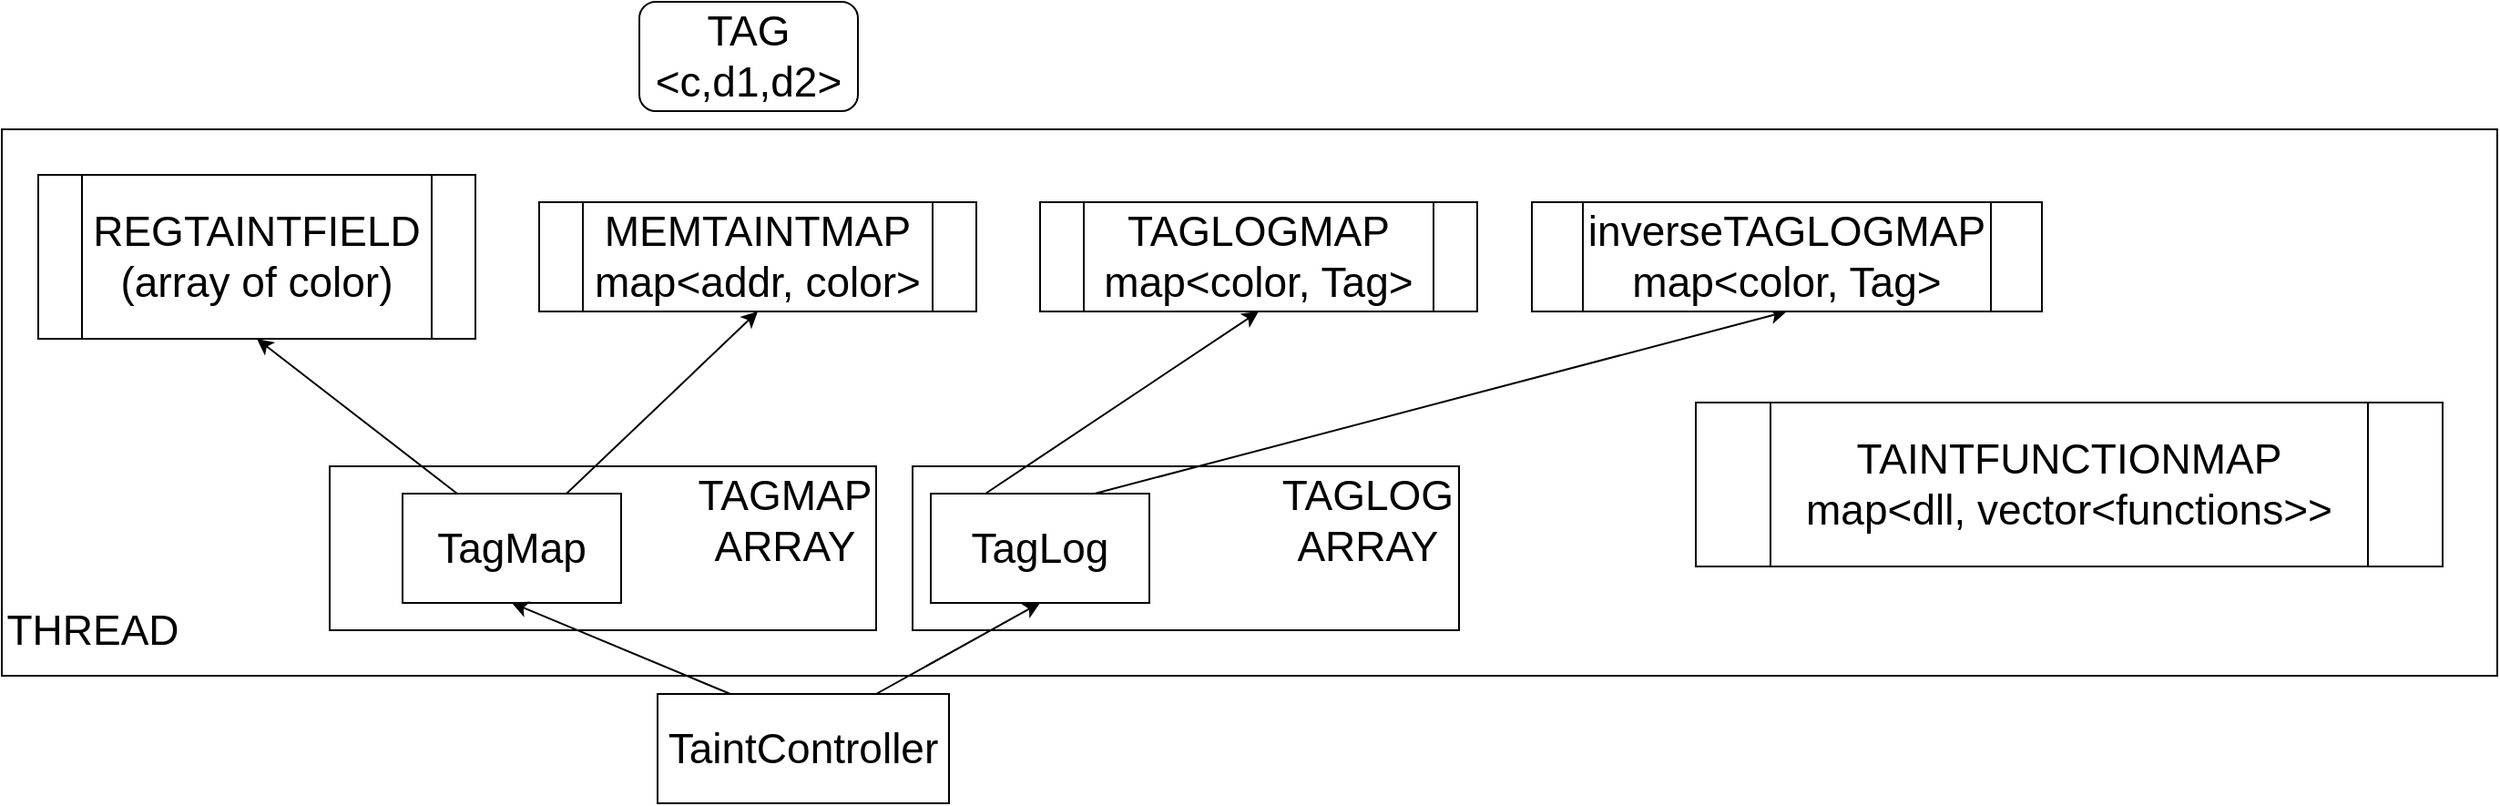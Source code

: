 <mxfile version="20.6.2" type="device"><diagram id="KaeQZPwssiyoW7wXaPUD" name="Page-1"><mxGraphModel dx="1205" dy="1820" grid="1" gridSize="10" guides="1" tooltips="1" connect="1" arrows="1" fold="1" page="1" pageScale="1" pageWidth="850" pageHeight="1100" math="0" shadow="0"><root><mxCell id="0"/><mxCell id="1" parent="0"/><mxCell id="OKOptYt14x_D6HCjKGRz-21" value="" style="rounded=0;whiteSpace=wrap;html=1;fontSize=23;" parent="1" vertex="1"><mxGeometry x="10" y="30" width="1370" height="300" as="geometry"/></mxCell><mxCell id="OKOptYt14x_D6HCjKGRz-19" value="" style="rounded=0;whiteSpace=wrap;html=1;fontSize=23;" parent="1" vertex="1"><mxGeometry x="510" y="215" width="300" height="90" as="geometry"/></mxCell><mxCell id="OKOptYt14x_D6HCjKGRz-16" value="" style="rounded=0;whiteSpace=wrap;html=1;fontSize=23;" parent="1" vertex="1"><mxGeometry x="190" y="215" width="300" height="90" as="geometry"/></mxCell><mxCell id="OKOptYt14x_D6HCjKGRz-3" value="MEMTAINTMAP&lt;br&gt;map&amp;lt;addr, color&amp;gt;" style="shape=process;whiteSpace=wrap;html=1;backgroundOutline=1;fontSize=23;" parent="1" vertex="1"><mxGeometry x="305" y="70" width="240" height="60" as="geometry"/></mxCell><mxCell id="OKOptYt14x_D6HCjKGRz-4" value="TAGLOGMAP&lt;br&gt;map&amp;lt;color, Tag&amp;gt;" style="shape=process;whiteSpace=wrap;html=1;backgroundOutline=1;fontSize=23;" parent="1" vertex="1"><mxGeometry x="580" y="70" width="240" height="60" as="geometry"/></mxCell><mxCell id="OKOptYt14x_D6HCjKGRz-5" value="TAG&lt;br&gt;&amp;lt;c,d1,d2&amp;gt;" style="rounded=1;whiteSpace=wrap;html=1;fontSize=23;" parent="1" vertex="1"><mxGeometry x="360" y="-40" width="120" height="60" as="geometry"/></mxCell><mxCell id="OKOptYt14x_D6HCjKGRz-8" style="rounded=0;orthogonalLoop=1;jettySize=auto;html=1;exitX=0.25;exitY=0;exitDx=0;exitDy=0;entryX=0.5;entryY=1;entryDx=0;entryDy=0;fontSize=23;" parent="1" source="OKOptYt14x_D6HCjKGRz-6" target="OKOptYt14x_D6HCjKGRz-7" edge="1"><mxGeometry relative="1" as="geometry"/></mxCell><mxCell id="OKOptYt14x_D6HCjKGRz-9" style="edgeStyle=none;rounded=0;orthogonalLoop=1;jettySize=auto;html=1;exitX=0.75;exitY=0;exitDx=0;exitDy=0;entryX=0.5;entryY=1;entryDx=0;entryDy=0;fontSize=23;" parent="1" source="OKOptYt14x_D6HCjKGRz-6" target="OKOptYt14x_D6HCjKGRz-3" edge="1"><mxGeometry relative="1" as="geometry"/></mxCell><mxCell id="OKOptYt14x_D6HCjKGRz-6" value="TagMap" style="rounded=0;whiteSpace=wrap;html=1;fontSize=23;" parent="1" vertex="1"><mxGeometry x="230" y="230" width="120" height="60" as="geometry"/></mxCell><mxCell id="OKOptYt14x_D6HCjKGRz-7" value="&lt;div&gt;&lt;br&gt;&lt;/div&gt;&lt;div&gt;REGTAINTFIELD&lt;/div&gt;&lt;div&gt;(array of color)&lt;/div&gt;&lt;div&gt;&lt;br&gt;&lt;/div&gt;" style="shape=process;whiteSpace=wrap;html=1;backgroundOutline=1;fontSize=23;" parent="1" vertex="1"><mxGeometry x="30" y="55" width="240" height="90" as="geometry"/></mxCell><mxCell id="OKOptYt14x_D6HCjKGRz-11" style="edgeStyle=none;rounded=0;orthogonalLoop=1;jettySize=auto;html=1;exitX=0.25;exitY=0;exitDx=0;exitDy=0;entryX=0.5;entryY=1;entryDx=0;entryDy=0;fontSize=23;" parent="1" source="OKOptYt14x_D6HCjKGRz-10" target="OKOptYt14x_D6HCjKGRz-4" edge="1"><mxGeometry relative="1" as="geometry"/></mxCell><mxCell id="e8UcY51B5evehU6Ei9_c-3" style="rounded=0;orthogonalLoop=1;jettySize=auto;html=1;exitX=0.75;exitY=0;exitDx=0;exitDy=0;entryX=0.5;entryY=1;entryDx=0;entryDy=0;" edge="1" parent="1" source="OKOptYt14x_D6HCjKGRz-10" target="e8UcY51B5evehU6Ei9_c-1"><mxGeometry relative="1" as="geometry"/></mxCell><mxCell id="OKOptYt14x_D6HCjKGRz-10" value="TagLog" style="rounded=0;whiteSpace=wrap;html=1;fontSize=23;" parent="1" vertex="1"><mxGeometry x="520" y="230" width="120" height="60" as="geometry"/></mxCell><mxCell id="OKOptYt14x_D6HCjKGRz-14" style="edgeStyle=none;rounded=0;orthogonalLoop=1;jettySize=auto;html=1;exitX=0.25;exitY=0;exitDx=0;exitDy=0;entryX=0.5;entryY=1;entryDx=0;entryDy=0;fontSize=23;" parent="1" source="OKOptYt14x_D6HCjKGRz-12" target="OKOptYt14x_D6HCjKGRz-6" edge="1"><mxGeometry relative="1" as="geometry"/></mxCell><mxCell id="OKOptYt14x_D6HCjKGRz-15" style="edgeStyle=none;rounded=0;orthogonalLoop=1;jettySize=auto;html=1;exitX=0.75;exitY=0;exitDx=0;exitDy=0;entryX=0.5;entryY=1;entryDx=0;entryDy=0;fontSize=23;" parent="1" source="OKOptYt14x_D6HCjKGRz-12" target="OKOptYt14x_D6HCjKGRz-10" edge="1"><mxGeometry relative="1" as="geometry"/></mxCell><mxCell id="OKOptYt14x_D6HCjKGRz-12" value="TaintController" style="rounded=0;whiteSpace=wrap;html=1;fontSize=23;" parent="1" vertex="1"><mxGeometry x="370" y="340" width="160" height="60" as="geometry"/></mxCell><mxCell id="OKOptYt14x_D6HCjKGRz-17" value="TAGMAP&lt;br&gt;ARRAY" style="text;html=1;strokeColor=none;fillColor=none;align=center;verticalAlign=middle;whiteSpace=wrap;rounded=0;fontSize=23;" parent="1" vertex="1"><mxGeometry x="410" y="230" width="60" height="30" as="geometry"/></mxCell><mxCell id="OKOptYt14x_D6HCjKGRz-20" value="TAGLOG&lt;br&gt;ARRAY" style="text;html=1;strokeColor=none;fillColor=none;align=center;verticalAlign=middle;whiteSpace=wrap;rounded=0;fontSize=23;" parent="1" vertex="1"><mxGeometry x="730" y="230" width="60" height="30" as="geometry"/></mxCell><mxCell id="OKOptYt14x_D6HCjKGRz-22" value="THREAD" style="text;html=1;strokeColor=none;fillColor=none;align=center;verticalAlign=middle;whiteSpace=wrap;rounded=0;fontSize=23;" parent="1" vertex="1"><mxGeometry x="30" y="290" width="60" height="30" as="geometry"/></mxCell><mxCell id="e8UcY51B5evehU6Ei9_c-1" value="inverseTAGLOGMAP&lt;br&gt;map&amp;lt;color, Tag&amp;gt;" style="shape=process;whiteSpace=wrap;html=1;backgroundOutline=1;fontSize=23;" vertex="1" parent="1"><mxGeometry x="850" y="70" width="280" height="60" as="geometry"/></mxCell><mxCell id="e8UcY51B5evehU6Ei9_c-4" value="TAINTFUNCTIONMAP&lt;br&gt;map&amp;lt;dll, vector&amp;lt;functions&amp;gt;&amp;gt;" style="shape=process;whiteSpace=wrap;html=1;backgroundOutline=1;fontSize=23;" vertex="1" parent="1"><mxGeometry x="940" y="180" width="410" height="90" as="geometry"/></mxCell></root></mxGraphModel></diagram></mxfile>